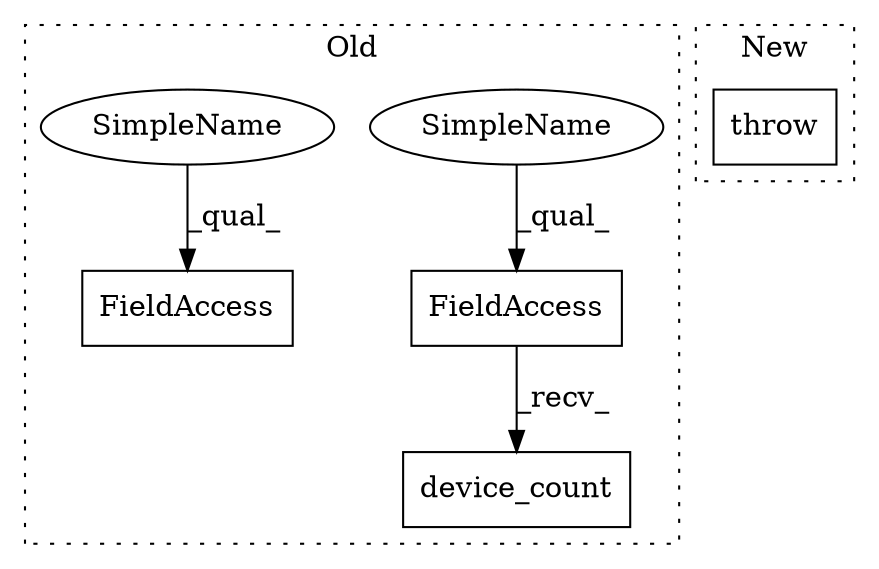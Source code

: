 digraph G {
subgraph cluster0 {
1 [label="device_count" a="32" s="11182" l="14" shape="box"];
3 [label="FieldAccess" a="22" s="11171" l="10" shape="box"];
4 [label="FieldAccess" a="22" s="10998" l="10" shape="box"];
5 [label="SimpleName" a="42" s="11171" l="5" shape="ellipse"];
6 [label="SimpleName" a="42" s="10998" l="5" shape="ellipse"];
label = "Old";
style="dotted";
}
subgraph cluster1 {
2 [label="throw" a="53" s="10890" l="6" shape="box"];
label = "New";
style="dotted";
}
3 -> 1 [label="_recv_"];
5 -> 3 [label="_qual_"];
6 -> 4 [label="_qual_"];
}